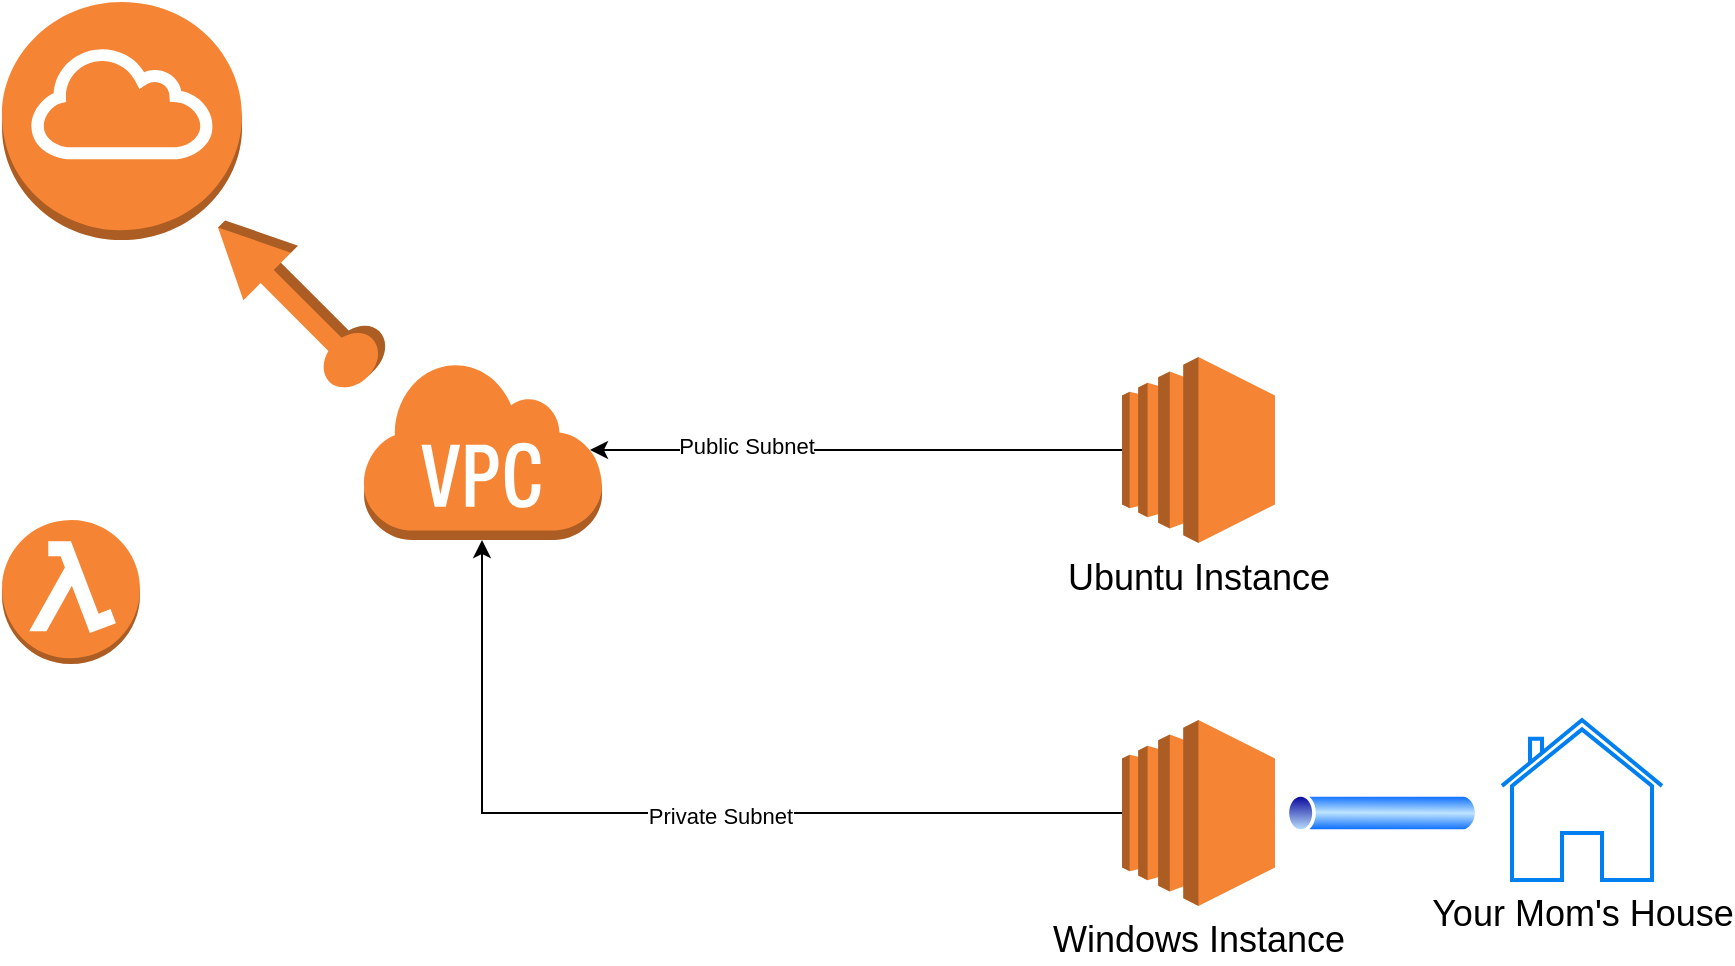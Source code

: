 <mxfile version="22.1.15" type="github">
  <diagram name="Page-1" id="PXh9gSuJKoSi4YBRibyQ">
    <mxGraphModel dx="1410" dy="815" grid="1" gridSize="10" guides="1" tooltips="1" connect="1" arrows="1" fold="1" page="1" pageScale="1" pageWidth="850" pageHeight="1100" math="0" shadow="0">
      <root>
        <mxCell id="0" />
        <mxCell id="1" parent="0" />
        <mxCell id="A2ieCrt4r_YOH6A9gJdZ-1" value="" style="outlineConnect=0;dashed=0;verticalLabelPosition=bottom;verticalAlign=top;align=center;html=1;shape=mxgraph.aws3.elastic_ip;fillColor=#F58534;gradientColor=none;rotation=-135;" vertex="1" parent="1">
          <mxGeometry x="134.31" y="170" width="105.69" height="38.62" as="geometry" />
        </mxCell>
        <mxCell id="A2ieCrt4r_YOH6A9gJdZ-2" value="Windows Instance" style="outlineConnect=0;dashed=0;verticalLabelPosition=bottom;verticalAlign=top;align=center;html=1;shape=mxgraph.aws3.ec2;fillColor=#F58534;gradientColor=none;fontSize=18;" vertex="1" parent="1">
          <mxGeometry x="600" y="400" width="76.5" height="93" as="geometry" />
        </mxCell>
        <mxCell id="A2ieCrt4r_YOH6A9gJdZ-3" value="&lt;font style=&quot;font-size: 18px;&quot;&gt;Ubuntu Instance&lt;/font&gt;" style="outlineConnect=0;dashed=0;verticalLabelPosition=bottom;verticalAlign=top;align=center;html=1;shape=mxgraph.aws3.ec2;fillColor=#F58534;gradientColor=none;" vertex="1" parent="1">
          <mxGeometry x="600" y="218.5" width="76.5" height="93" as="geometry" />
        </mxCell>
        <mxCell id="A2ieCrt4r_YOH6A9gJdZ-4" value="" style="image;aspect=fixed;perimeter=ellipsePerimeter;html=1;align=center;shadow=0;dashed=0;spacingTop=3;image=img/lib/active_directory/tunnel.svg;" vertex="1" parent="1">
          <mxGeometry x="680" y="436.5" width="100" height="20" as="geometry" />
        </mxCell>
        <mxCell id="A2ieCrt4r_YOH6A9gJdZ-5" value="" style="outlineConnect=0;dashed=0;verticalLabelPosition=bottom;verticalAlign=top;align=center;html=1;shape=mxgraph.aws3.lambda_function;fillColor=#F58534;gradientColor=none;" vertex="1" parent="1">
          <mxGeometry x="40" y="300" width="69" height="72" as="geometry" />
        </mxCell>
        <mxCell id="A2ieCrt4r_YOH6A9gJdZ-7" value="" style="outlineConnect=0;dashed=0;verticalLabelPosition=bottom;verticalAlign=top;align=center;html=1;shape=mxgraph.aws3.internet_gateway;fillColor=#F58534;gradientColor=none;" vertex="1" parent="1">
          <mxGeometry x="40" y="41" width="120" height="119" as="geometry" />
        </mxCell>
        <mxCell id="A2ieCrt4r_YOH6A9gJdZ-8" value="" style="outlineConnect=0;dashed=0;verticalLabelPosition=bottom;verticalAlign=top;align=center;html=1;shape=mxgraph.aws3.virtual_private_cloud;fillColor=#F58534;gradientColor=none;" vertex="1" parent="1">
          <mxGeometry x="220" y="220" width="120" height="90" as="geometry" />
        </mxCell>
        <mxCell id="A2ieCrt4r_YOH6A9gJdZ-11" value="&lt;font style=&quot;font-size: 18px;&quot;&gt;Your Mom&#39;s House&lt;/font&gt;" style="html=1;verticalLabelPosition=bottom;align=center;labelBackgroundColor=#ffffff;verticalAlign=top;strokeWidth=2;strokeColor=#0080F0;shadow=0;dashed=0;shape=mxgraph.ios7.icons.home;" vertex="1" parent="1">
          <mxGeometry x="790" y="400" width="80" height="80" as="geometry" />
        </mxCell>
        <mxCell id="A2ieCrt4r_YOH6A9gJdZ-18" style="edgeStyle=orthogonalEdgeStyle;rounded=0;orthogonalLoop=1;jettySize=auto;html=1;exitX=0;exitY=0.5;exitDx=0;exitDy=0;exitPerimeter=0;entryX=0.95;entryY=0.5;entryDx=0;entryDy=0;entryPerimeter=0;" edge="1" parent="1" source="A2ieCrt4r_YOH6A9gJdZ-3" target="A2ieCrt4r_YOH6A9gJdZ-8">
          <mxGeometry relative="1" as="geometry">
            <mxPoint x="390" y="260" as="targetPoint" />
          </mxGeometry>
        </mxCell>
        <mxCell id="A2ieCrt4r_YOH6A9gJdZ-20" value="Public Subnet" style="edgeLabel;html=1;align=center;verticalAlign=middle;resizable=0;points=[];" vertex="1" connectable="0" parent="A2ieCrt4r_YOH6A9gJdZ-18">
          <mxGeometry x="0.417" y="-3" relative="1" as="geometry">
            <mxPoint y="1" as="offset" />
          </mxGeometry>
        </mxCell>
        <mxCell id="A2ieCrt4r_YOH6A9gJdZ-21" style="edgeStyle=orthogonalEdgeStyle;rounded=0;orthogonalLoop=1;jettySize=auto;html=1;exitX=0;exitY=0.5;exitDx=0;exitDy=0;exitPerimeter=0;entryX=0.5;entryY=1;entryDx=0;entryDy=0;entryPerimeter=0;" edge="1" parent="1" source="A2ieCrt4r_YOH6A9gJdZ-2" target="A2ieCrt4r_YOH6A9gJdZ-8">
          <mxGeometry relative="1" as="geometry" />
        </mxCell>
        <mxCell id="A2ieCrt4r_YOH6A9gJdZ-22" value="Private Subnet" style="edgeLabel;html=1;align=center;verticalAlign=middle;resizable=0;points=[];" vertex="1" connectable="0" parent="A2ieCrt4r_YOH6A9gJdZ-21">
          <mxGeometry x="-0.12" y="1" relative="1" as="geometry">
            <mxPoint as="offset" />
          </mxGeometry>
        </mxCell>
      </root>
    </mxGraphModel>
  </diagram>
</mxfile>
